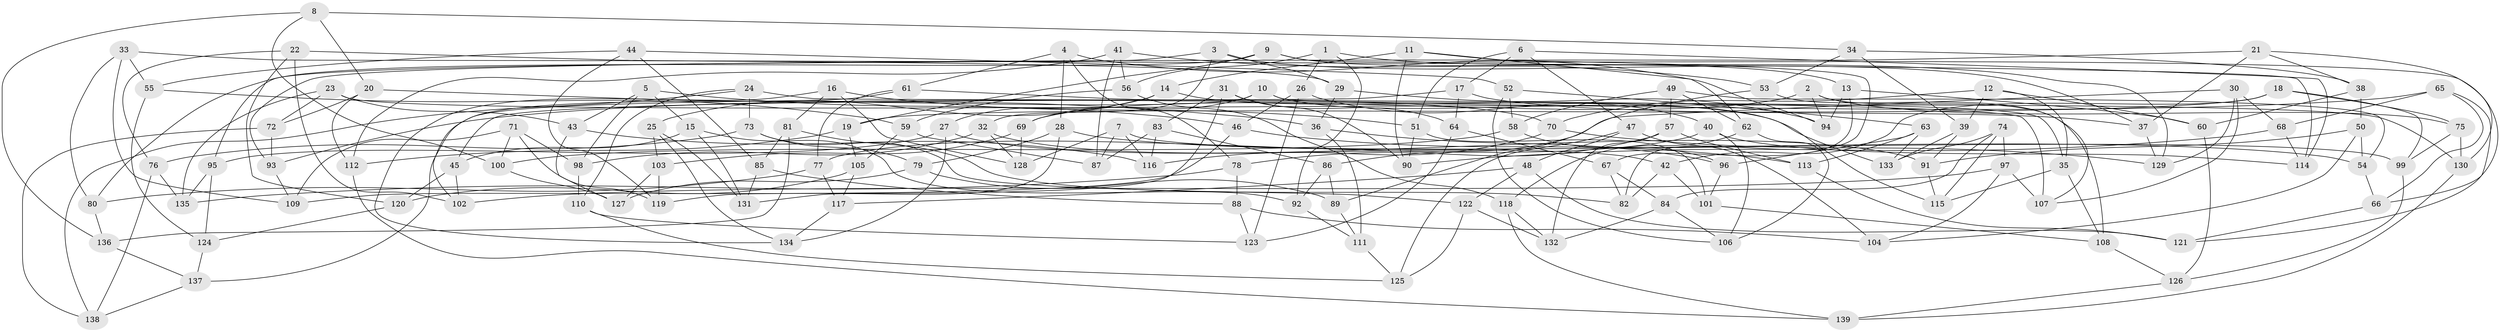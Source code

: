 // Generated by graph-tools (version 1.1) at 2025/58/03/09/25 04:58:30]
// undirected, 139 vertices, 278 edges
graph export_dot {
graph [start="1"]
  node [color=gray90,style=filled];
  1;
  2;
  3;
  4;
  5;
  6;
  7;
  8;
  9;
  10;
  11;
  12;
  13;
  14;
  15;
  16;
  17;
  18;
  19;
  20;
  21;
  22;
  23;
  24;
  25;
  26;
  27;
  28;
  29;
  30;
  31;
  32;
  33;
  34;
  35;
  36;
  37;
  38;
  39;
  40;
  41;
  42;
  43;
  44;
  45;
  46;
  47;
  48;
  49;
  50;
  51;
  52;
  53;
  54;
  55;
  56;
  57;
  58;
  59;
  60;
  61;
  62;
  63;
  64;
  65;
  66;
  67;
  68;
  69;
  70;
  71;
  72;
  73;
  74;
  75;
  76;
  77;
  78;
  79;
  80;
  81;
  82;
  83;
  84;
  85;
  86;
  87;
  88;
  89;
  90;
  91;
  92;
  93;
  94;
  95;
  96;
  97;
  98;
  99;
  100;
  101;
  102;
  103;
  104;
  105;
  106;
  107;
  108;
  109;
  110;
  111;
  112;
  113;
  114;
  115;
  116;
  117;
  118;
  119;
  120;
  121;
  122;
  123;
  124;
  125;
  126;
  127;
  128;
  129;
  130;
  131;
  132;
  133;
  134;
  135;
  136;
  137;
  138;
  139;
  1 -- 92;
  1 -- 56;
  1 -- 129;
  1 -- 26;
  2 -- 75;
  2 -- 94;
  2 -- 69;
  2 -- 107;
  3 -- 32;
  3 -- 37;
  3 -- 29;
  3 -- 95;
  4 -- 28;
  4 -- 61;
  4 -- 94;
  4 -- 78;
  5 -- 43;
  5 -- 98;
  5 -- 15;
  5 -- 46;
  6 -- 47;
  6 -- 17;
  6 -- 114;
  6 -- 51;
  7 -- 116;
  7 -- 128;
  7 -- 87;
  7 -- 99;
  8 -- 20;
  8 -- 34;
  8 -- 100;
  8 -- 136;
  9 -- 66;
  9 -- 13;
  9 -- 19;
  9 -- 80;
  10 -- 137;
  10 -- 35;
  10 -- 69;
  10 -- 115;
  11 -- 90;
  11 -- 14;
  11 -- 82;
  11 -- 62;
  12 -- 60;
  12 -- 39;
  12 -- 70;
  12 -- 35;
  13 -- 60;
  13 -- 67;
  13 -- 94;
  14 -- 25;
  14 -- 27;
  14 -- 133;
  15 -- 45;
  15 -- 131;
  15 -- 92;
  16 -- 134;
  16 -- 81;
  16 -- 51;
  16 -- 128;
  17 -- 64;
  17 -- 37;
  17 -- 45;
  18 -- 19;
  18 -- 42;
  18 -- 99;
  18 -- 75;
  19 -- 112;
  19 -- 105;
  20 -- 72;
  20 -- 36;
  20 -- 112;
  21 -- 38;
  21 -- 93;
  21 -- 37;
  21 -- 130;
  22 -- 120;
  22 -- 102;
  22 -- 29;
  22 -- 76;
  23 -- 72;
  23 -- 135;
  23 -- 130;
  23 -- 43;
  24 -- 73;
  24 -- 107;
  24 -- 110;
  24 -- 138;
  25 -- 131;
  25 -- 103;
  25 -- 134;
  26 -- 46;
  26 -- 123;
  26 -- 40;
  27 -- 42;
  27 -- 134;
  27 -- 95;
  28 -- 79;
  28 -- 54;
  28 -- 131;
  29 -- 36;
  29 -- 94;
  30 -- 86;
  30 -- 68;
  30 -- 107;
  30 -- 129;
  31 -- 64;
  31 -- 83;
  31 -- 90;
  31 -- 119;
  32 -- 98;
  32 -- 128;
  32 -- 91;
  33 -- 55;
  33 -- 109;
  33 -- 80;
  33 -- 114;
  34 -- 38;
  34 -- 39;
  34 -- 53;
  35 -- 108;
  35 -- 115;
  36 -- 111;
  36 -- 96;
  37 -- 129;
  38 -- 60;
  38 -- 50;
  39 -- 91;
  39 -- 133;
  40 -- 77;
  40 -- 106;
  40 -- 114;
  41 -- 53;
  41 -- 87;
  41 -- 56;
  41 -- 112;
  42 -- 82;
  42 -- 101;
  43 -- 116;
  43 -- 127;
  44 -- 55;
  44 -- 52;
  44 -- 119;
  44 -- 85;
  45 -- 102;
  45 -- 120;
  46 -- 113;
  46 -- 109;
  47 -- 125;
  47 -- 104;
  47 -- 48;
  48 -- 122;
  48 -- 117;
  48 -- 121;
  49 -- 57;
  49 -- 54;
  49 -- 62;
  49 -- 58;
  50 -- 91;
  50 -- 104;
  50 -- 54;
  51 -- 101;
  51 -- 90;
  52 -- 106;
  52 -- 63;
  52 -- 58;
  53 -- 108;
  53 -- 89;
  54 -- 66;
  55 -- 124;
  55 -- 59;
  56 -- 118;
  56 -- 59;
  57 -- 78;
  57 -- 132;
  57 -- 113;
  58 -- 96;
  58 -- 100;
  59 -- 87;
  59 -- 105;
  60 -- 126;
  61 -- 70;
  61 -- 77;
  61 -- 102;
  62 -- 106;
  62 -- 118;
  63 -- 133;
  63 -- 96;
  63 -- 113;
  64 -- 123;
  64 -- 67;
  65 -- 93;
  65 -- 121;
  65 -- 68;
  65 -- 66;
  66 -- 121;
  67 -- 82;
  67 -- 84;
  68 -- 114;
  68 -- 90;
  69 -- 128;
  69 -- 103;
  70 -- 129;
  70 -- 116;
  71 -- 119;
  71 -- 109;
  71 -- 100;
  71 -- 98;
  72 -- 138;
  72 -- 93;
  73 -- 79;
  73 -- 76;
  73 -- 122;
  74 -- 115;
  74 -- 133;
  74 -- 84;
  74 -- 97;
  75 -- 130;
  75 -- 99;
  76 -- 138;
  76 -- 135;
  77 -- 80;
  77 -- 117;
  78 -- 135;
  78 -- 88;
  79 -- 89;
  79 -- 127;
  80 -- 136;
  81 -- 136;
  81 -- 82;
  81 -- 85;
  83 -- 86;
  83 -- 116;
  83 -- 87;
  84 -- 106;
  84 -- 132;
  85 -- 131;
  85 -- 88;
  86 -- 92;
  86 -- 89;
  88 -- 104;
  88 -- 123;
  89 -- 111;
  91 -- 115;
  92 -- 111;
  93 -- 109;
  95 -- 135;
  95 -- 124;
  96 -- 101;
  97 -- 104;
  97 -- 107;
  97 -- 102;
  98 -- 110;
  99 -- 126;
  100 -- 127;
  101 -- 108;
  103 -- 119;
  103 -- 127;
  105 -- 120;
  105 -- 117;
  108 -- 126;
  110 -- 123;
  110 -- 125;
  111 -- 125;
  112 -- 139;
  113 -- 121;
  117 -- 134;
  118 -- 139;
  118 -- 132;
  120 -- 124;
  122 -- 132;
  122 -- 125;
  124 -- 137;
  126 -- 139;
  130 -- 139;
  136 -- 137;
  137 -- 138;
}
